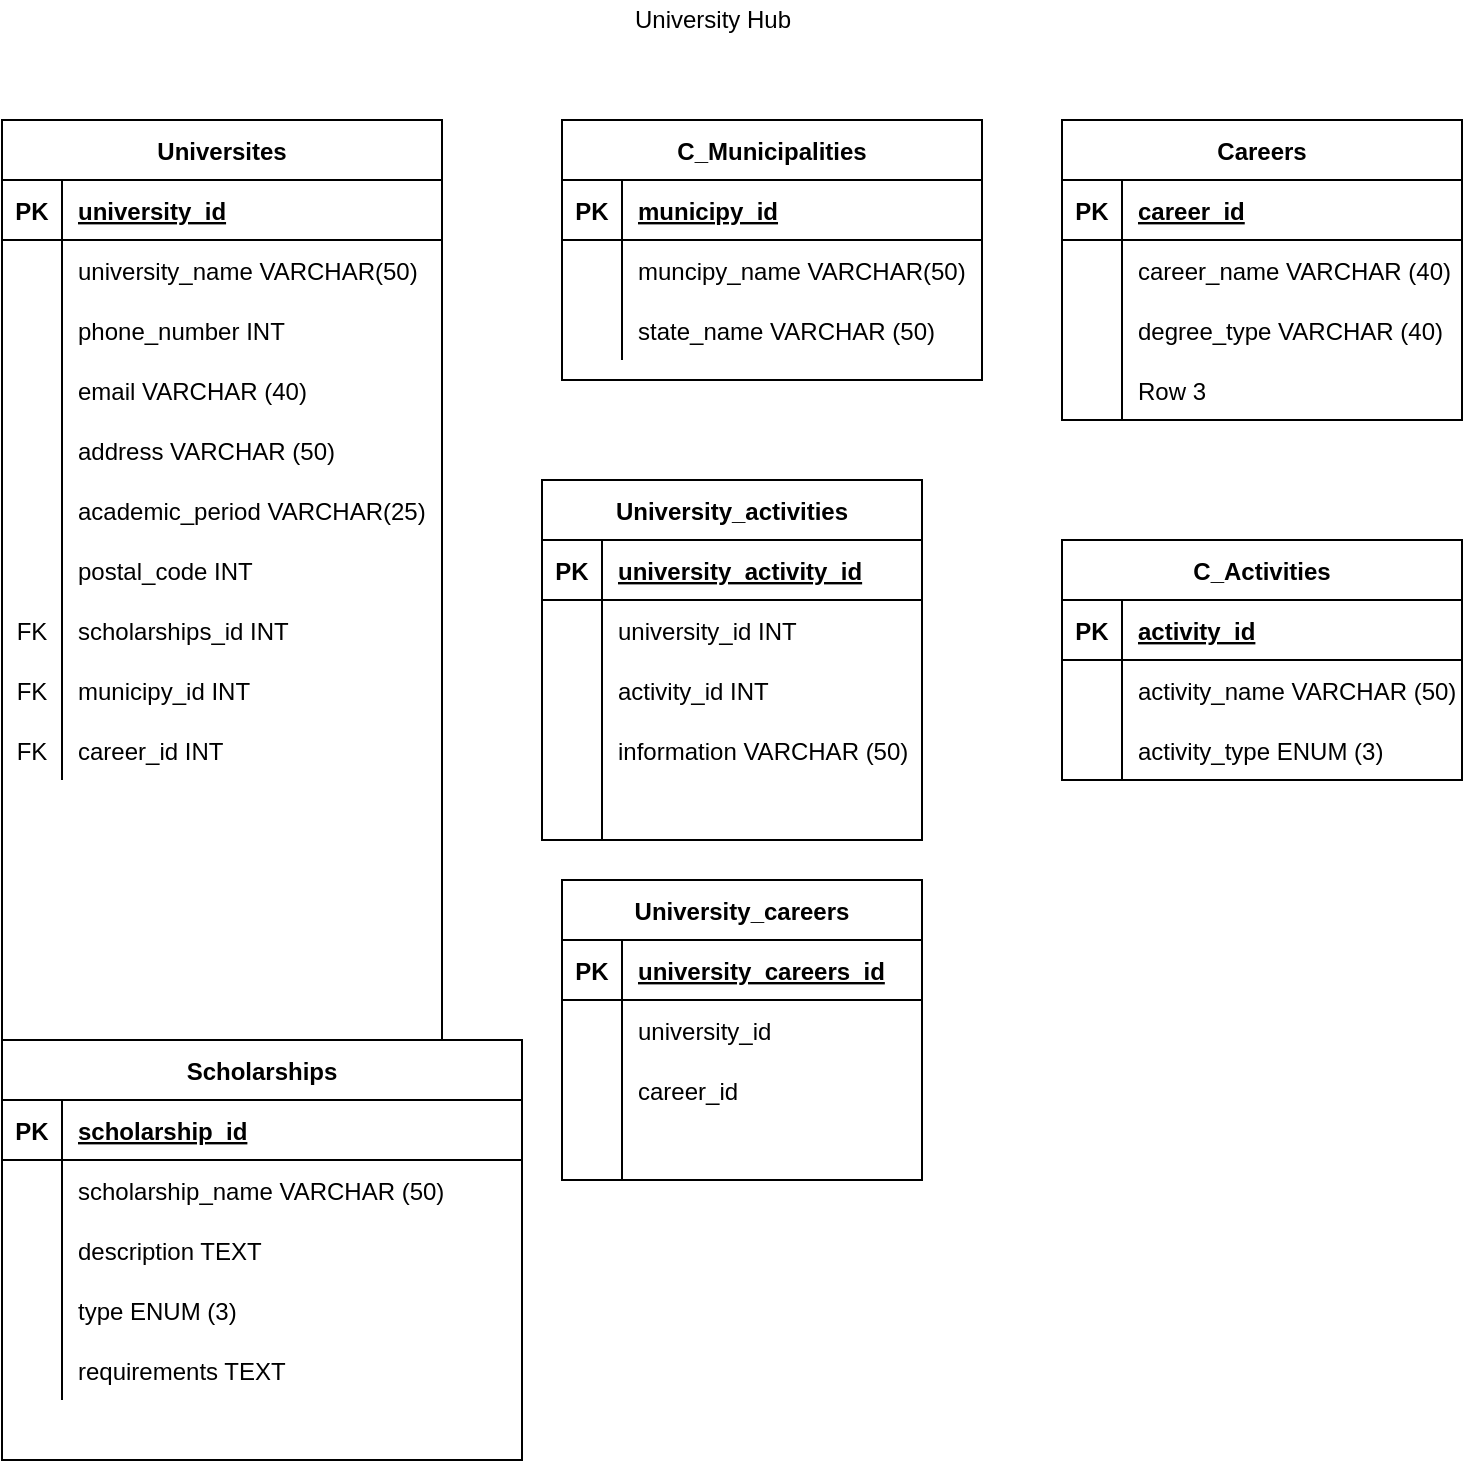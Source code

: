 <mxfile version="13.7.6" type="github">
  <diagram id="W1sH6OFh1roLbbkazUPK" name="Page-1">
    <mxGraphModel dx="997" dy="589" grid="1" gridSize="10" guides="1" tooltips="1" connect="1" arrows="1" fold="1" page="1" pageScale="1" pageWidth="850" pageHeight="1100" math="0" shadow="0">
      <root>
        <mxCell id="0" />
        <mxCell id="1" parent="0" />
        <mxCell id="lba87AovnTTibqNIR0Lu-68" value="University Hub" style="text;html=1;align=center;verticalAlign=middle;resizable=0;points=[];autosize=1;" parent="1" vertex="1">
          <mxGeometry x="350" y="10" width="90" height="20" as="geometry" />
        </mxCell>
        <mxCell id="lba87AovnTTibqNIR0Lu-53" value="Universites" style="shape=table;startSize=30;container=1;collapsible=1;childLayout=tableLayout;fixedRows=1;rowLines=0;fontStyle=1;align=center;resizeLast=1;" parent="1" vertex="1">
          <mxGeometry x="40" y="70" width="220" height="480" as="geometry" />
        </mxCell>
        <mxCell id="lba87AovnTTibqNIR0Lu-54" value="" style="shape=partialRectangle;collapsible=0;dropTarget=0;pointerEvents=0;fillColor=none;top=0;left=0;bottom=1;right=0;points=[[0,0.5],[1,0.5]];portConstraint=eastwest;" parent="lba87AovnTTibqNIR0Lu-53" vertex="1">
          <mxGeometry y="30" width="220" height="30" as="geometry" />
        </mxCell>
        <mxCell id="lba87AovnTTibqNIR0Lu-55" value="PK" style="shape=partialRectangle;connectable=0;fillColor=none;top=0;left=0;bottom=0;right=0;fontStyle=1;overflow=hidden;" parent="lba87AovnTTibqNIR0Lu-54" vertex="1">
          <mxGeometry width="30" height="30" as="geometry" />
        </mxCell>
        <mxCell id="lba87AovnTTibqNIR0Lu-56" value="university_id" style="shape=partialRectangle;connectable=0;fillColor=none;top=0;left=0;bottom=0;right=0;align=left;spacingLeft=6;fontStyle=5;overflow=hidden;" parent="lba87AovnTTibqNIR0Lu-54" vertex="1">
          <mxGeometry x="30" width="190" height="30" as="geometry" />
        </mxCell>
        <mxCell id="lba87AovnTTibqNIR0Lu-57" value="" style="shape=partialRectangle;collapsible=0;dropTarget=0;pointerEvents=0;fillColor=none;top=0;left=0;bottom=0;right=0;points=[[0,0.5],[1,0.5]];portConstraint=eastwest;" parent="lba87AovnTTibqNIR0Lu-53" vertex="1">
          <mxGeometry y="60" width="220" height="30" as="geometry" />
        </mxCell>
        <mxCell id="lba87AovnTTibqNIR0Lu-58" value="" style="shape=partialRectangle;connectable=0;fillColor=none;top=0;left=0;bottom=0;right=0;editable=1;overflow=hidden;" parent="lba87AovnTTibqNIR0Lu-57" vertex="1">
          <mxGeometry width="30" height="30" as="geometry" />
        </mxCell>
        <mxCell id="lba87AovnTTibqNIR0Lu-59" value="university_name VARCHAR(50)" style="shape=partialRectangle;connectable=0;fillColor=none;top=0;left=0;bottom=0;right=0;align=left;spacingLeft=6;overflow=hidden;" parent="lba87AovnTTibqNIR0Lu-57" vertex="1">
          <mxGeometry x="30" width="190" height="30" as="geometry" />
        </mxCell>
        <mxCell id="lba87AovnTTibqNIR0Lu-60" value="" style="shape=partialRectangle;collapsible=0;dropTarget=0;pointerEvents=0;fillColor=none;top=0;left=0;bottom=0;right=0;points=[[0,0.5],[1,0.5]];portConstraint=eastwest;" parent="lba87AovnTTibqNIR0Lu-53" vertex="1">
          <mxGeometry y="90" width="220" height="30" as="geometry" />
        </mxCell>
        <mxCell id="lba87AovnTTibqNIR0Lu-61" value="" style="shape=partialRectangle;connectable=0;fillColor=none;top=0;left=0;bottom=0;right=0;editable=1;overflow=hidden;" parent="lba87AovnTTibqNIR0Lu-60" vertex="1">
          <mxGeometry width="30" height="30" as="geometry" />
        </mxCell>
        <mxCell id="lba87AovnTTibqNIR0Lu-62" value="phone_number INT " style="shape=partialRectangle;connectable=0;fillColor=none;top=0;left=0;bottom=0;right=0;align=left;spacingLeft=6;overflow=hidden;" parent="lba87AovnTTibqNIR0Lu-60" vertex="1">
          <mxGeometry x="30" width="190" height="30" as="geometry" />
        </mxCell>
        <mxCell id="lba87AovnTTibqNIR0Lu-63" value="" style="shape=partialRectangle;collapsible=0;dropTarget=0;pointerEvents=0;fillColor=none;top=0;left=0;bottom=0;right=0;points=[[0,0.5],[1,0.5]];portConstraint=eastwest;" parent="lba87AovnTTibqNIR0Lu-53" vertex="1">
          <mxGeometry y="120" width="220" height="30" as="geometry" />
        </mxCell>
        <mxCell id="lba87AovnTTibqNIR0Lu-64" value="" style="shape=partialRectangle;connectable=0;fillColor=none;top=0;left=0;bottom=0;right=0;editable=1;overflow=hidden;" parent="lba87AovnTTibqNIR0Lu-63" vertex="1">
          <mxGeometry width="30" height="30" as="geometry" />
        </mxCell>
        <mxCell id="lba87AovnTTibqNIR0Lu-65" value="email VARCHAR (40)" style="shape=partialRectangle;connectable=0;fillColor=none;top=0;left=0;bottom=0;right=0;align=left;spacingLeft=6;overflow=hidden;" parent="lba87AovnTTibqNIR0Lu-63" vertex="1">
          <mxGeometry x="30" width="190" height="30" as="geometry" />
        </mxCell>
        <mxCell id="qsJC-0brQPdeC4saic5G-24" value="" style="shape=partialRectangle;collapsible=0;dropTarget=0;pointerEvents=0;fillColor=none;top=0;left=0;bottom=0;right=0;points=[[0,0.5],[1,0.5]];portConstraint=eastwest;" vertex="1" parent="lba87AovnTTibqNIR0Lu-53">
          <mxGeometry y="150" width="220" height="30" as="geometry" />
        </mxCell>
        <mxCell id="qsJC-0brQPdeC4saic5G-25" value="" style="shape=partialRectangle;connectable=0;fillColor=none;top=0;left=0;bottom=0;right=0;editable=1;overflow=hidden;" vertex="1" parent="qsJC-0brQPdeC4saic5G-24">
          <mxGeometry width="30" height="30" as="geometry" />
        </mxCell>
        <mxCell id="qsJC-0brQPdeC4saic5G-26" value="address VARCHAR (50)" style="shape=partialRectangle;connectable=0;fillColor=none;top=0;left=0;bottom=0;right=0;align=left;spacingLeft=6;overflow=hidden;" vertex="1" parent="qsJC-0brQPdeC4saic5G-24">
          <mxGeometry x="30" width="190" height="30" as="geometry" />
        </mxCell>
        <mxCell id="qsJC-0brQPdeC4saic5G-27" value="" style="shape=partialRectangle;collapsible=0;dropTarget=0;pointerEvents=0;fillColor=none;top=0;left=0;bottom=0;right=0;points=[[0,0.5],[1,0.5]];portConstraint=eastwest;" vertex="1" parent="lba87AovnTTibqNIR0Lu-53">
          <mxGeometry y="180" width="220" height="30" as="geometry" />
        </mxCell>
        <mxCell id="qsJC-0brQPdeC4saic5G-28" value="" style="shape=partialRectangle;connectable=0;fillColor=none;top=0;left=0;bottom=0;right=0;editable=1;overflow=hidden;" vertex="1" parent="qsJC-0brQPdeC4saic5G-27">
          <mxGeometry width="30" height="30" as="geometry" />
        </mxCell>
        <mxCell id="qsJC-0brQPdeC4saic5G-29" value="academic_period VARCHAR(25)" style="shape=partialRectangle;connectable=0;fillColor=none;top=0;left=0;bottom=0;right=0;align=left;spacingLeft=6;overflow=hidden;" vertex="1" parent="qsJC-0brQPdeC4saic5G-27">
          <mxGeometry x="30" width="190" height="30" as="geometry" />
        </mxCell>
        <mxCell id="qsJC-0brQPdeC4saic5G-30" value="" style="shape=partialRectangle;collapsible=0;dropTarget=0;pointerEvents=0;fillColor=none;top=0;left=0;bottom=0;right=0;points=[[0,0.5],[1,0.5]];portConstraint=eastwest;" vertex="1" parent="lba87AovnTTibqNIR0Lu-53">
          <mxGeometry y="210" width="220" height="30" as="geometry" />
        </mxCell>
        <mxCell id="qsJC-0brQPdeC4saic5G-31" value="" style="shape=partialRectangle;connectable=0;fillColor=none;top=0;left=0;bottom=0;right=0;editable=1;overflow=hidden;" vertex="1" parent="qsJC-0brQPdeC4saic5G-30">
          <mxGeometry width="30" height="30" as="geometry" />
        </mxCell>
        <mxCell id="qsJC-0brQPdeC4saic5G-32" value="postal_code INT" style="shape=partialRectangle;connectable=0;fillColor=none;top=0;left=0;bottom=0;right=0;align=left;spacingLeft=6;overflow=hidden;" vertex="1" parent="qsJC-0brQPdeC4saic5G-30">
          <mxGeometry x="30" width="190" height="30" as="geometry" />
        </mxCell>
        <mxCell id="qsJC-0brQPdeC4saic5G-55" value="" style="shape=partialRectangle;collapsible=0;dropTarget=0;pointerEvents=0;fillColor=none;top=0;left=0;bottom=0;right=0;points=[[0,0.5],[1,0.5]];portConstraint=eastwest;" vertex="1" parent="lba87AovnTTibqNIR0Lu-53">
          <mxGeometry y="240" width="220" height="30" as="geometry" />
        </mxCell>
        <mxCell id="qsJC-0brQPdeC4saic5G-56" value="FK" style="shape=partialRectangle;connectable=0;fillColor=none;top=0;left=0;bottom=0;right=0;editable=1;overflow=hidden;" vertex="1" parent="qsJC-0brQPdeC4saic5G-55">
          <mxGeometry width="30" height="30" as="geometry" />
        </mxCell>
        <mxCell id="qsJC-0brQPdeC4saic5G-57" value="scholarships_id INT" style="shape=partialRectangle;connectable=0;fillColor=none;top=0;left=0;bottom=0;right=0;align=left;spacingLeft=6;overflow=hidden;" vertex="1" parent="qsJC-0brQPdeC4saic5G-55">
          <mxGeometry x="30" width="190" height="30" as="geometry" />
        </mxCell>
        <mxCell id="qsJC-0brQPdeC4saic5G-96" value="" style="shape=partialRectangle;collapsible=0;dropTarget=0;pointerEvents=0;fillColor=none;top=0;left=0;bottom=0;right=0;points=[[0,0.5],[1,0.5]];portConstraint=eastwest;" vertex="1" parent="lba87AovnTTibqNIR0Lu-53">
          <mxGeometry y="270" width="220" height="30" as="geometry" />
        </mxCell>
        <mxCell id="qsJC-0brQPdeC4saic5G-97" value="FK" style="shape=partialRectangle;connectable=0;fillColor=none;top=0;left=0;bottom=0;right=0;editable=1;overflow=hidden;" vertex="1" parent="qsJC-0brQPdeC4saic5G-96">
          <mxGeometry width="30" height="30" as="geometry" />
        </mxCell>
        <mxCell id="qsJC-0brQPdeC4saic5G-98" value="municipy_id INT" style="shape=partialRectangle;connectable=0;fillColor=none;top=0;left=0;bottom=0;right=0;align=left;spacingLeft=6;overflow=hidden;" vertex="1" parent="qsJC-0brQPdeC4saic5G-96">
          <mxGeometry x="30" width="190" height="30" as="geometry" />
        </mxCell>
        <mxCell id="qsJC-0brQPdeC4saic5G-99" value="" style="shape=partialRectangle;collapsible=0;dropTarget=0;pointerEvents=0;fillColor=none;top=0;left=0;bottom=0;right=0;points=[[0,0.5],[1,0.5]];portConstraint=eastwest;" vertex="1" parent="lba87AovnTTibqNIR0Lu-53">
          <mxGeometry y="300" width="220" height="30" as="geometry" />
        </mxCell>
        <mxCell id="qsJC-0brQPdeC4saic5G-100" value="FK" style="shape=partialRectangle;connectable=0;fillColor=none;top=0;left=0;bottom=0;right=0;editable=1;overflow=hidden;" vertex="1" parent="qsJC-0brQPdeC4saic5G-99">
          <mxGeometry width="30" height="30" as="geometry" />
        </mxCell>
        <mxCell id="qsJC-0brQPdeC4saic5G-101" value="career_id INT" style="shape=partialRectangle;connectable=0;fillColor=none;top=0;left=0;bottom=0;right=0;align=left;spacingLeft=6;overflow=hidden;" vertex="1" parent="qsJC-0brQPdeC4saic5G-99">
          <mxGeometry x="30" width="190" height="30" as="geometry" />
        </mxCell>
        <mxCell id="lba87AovnTTibqNIR0Lu-82" value="Careers" style="shape=table;startSize=30;container=1;collapsible=1;childLayout=tableLayout;fixedRows=1;rowLines=0;fontStyle=1;align=center;resizeLast=1;" parent="1" vertex="1">
          <mxGeometry x="570" y="70" width="200" height="150" as="geometry" />
        </mxCell>
        <mxCell id="lba87AovnTTibqNIR0Lu-83" value="" style="shape=partialRectangle;collapsible=0;dropTarget=0;pointerEvents=0;fillColor=none;top=0;left=0;bottom=1;right=0;points=[[0,0.5],[1,0.5]];portConstraint=eastwest;" parent="lba87AovnTTibqNIR0Lu-82" vertex="1">
          <mxGeometry y="30" width="200" height="30" as="geometry" />
        </mxCell>
        <mxCell id="lba87AovnTTibqNIR0Lu-84" value="PK" style="shape=partialRectangle;connectable=0;fillColor=none;top=0;left=0;bottom=0;right=0;fontStyle=1;overflow=hidden;" parent="lba87AovnTTibqNIR0Lu-83" vertex="1">
          <mxGeometry width="30" height="30" as="geometry" />
        </mxCell>
        <mxCell id="lba87AovnTTibqNIR0Lu-85" value="career_id" style="shape=partialRectangle;connectable=0;fillColor=none;top=0;left=0;bottom=0;right=0;align=left;spacingLeft=6;fontStyle=5;overflow=hidden;" parent="lba87AovnTTibqNIR0Lu-83" vertex="1">
          <mxGeometry x="30" width="170" height="30" as="geometry" />
        </mxCell>
        <mxCell id="lba87AovnTTibqNIR0Lu-86" value="" style="shape=partialRectangle;collapsible=0;dropTarget=0;pointerEvents=0;fillColor=none;top=0;left=0;bottom=0;right=0;points=[[0,0.5],[1,0.5]];portConstraint=eastwest;" parent="lba87AovnTTibqNIR0Lu-82" vertex="1">
          <mxGeometry y="60" width="200" height="30" as="geometry" />
        </mxCell>
        <mxCell id="lba87AovnTTibqNIR0Lu-87" value="" style="shape=partialRectangle;connectable=0;fillColor=none;top=0;left=0;bottom=0;right=0;editable=1;overflow=hidden;" parent="lba87AovnTTibqNIR0Lu-86" vertex="1">
          <mxGeometry width="30" height="30" as="geometry" />
        </mxCell>
        <mxCell id="lba87AovnTTibqNIR0Lu-88" value="career_name VARCHAR (40)" style="shape=partialRectangle;connectable=0;fillColor=none;top=0;left=0;bottom=0;right=0;align=left;spacingLeft=6;overflow=hidden;" parent="lba87AovnTTibqNIR0Lu-86" vertex="1">
          <mxGeometry x="30" width="170" height="30" as="geometry" />
        </mxCell>
        <mxCell id="lba87AovnTTibqNIR0Lu-89" value="" style="shape=partialRectangle;collapsible=0;dropTarget=0;pointerEvents=0;fillColor=none;top=0;left=0;bottom=0;right=0;points=[[0,0.5],[1,0.5]];portConstraint=eastwest;" parent="lba87AovnTTibqNIR0Lu-82" vertex="1">
          <mxGeometry y="90" width="200" height="30" as="geometry" />
        </mxCell>
        <mxCell id="lba87AovnTTibqNIR0Lu-90" value="" style="shape=partialRectangle;connectable=0;fillColor=none;top=0;left=0;bottom=0;right=0;editable=1;overflow=hidden;" parent="lba87AovnTTibqNIR0Lu-89" vertex="1">
          <mxGeometry width="30" height="30" as="geometry" />
        </mxCell>
        <mxCell id="lba87AovnTTibqNIR0Lu-91" value="degree_type VARCHAR (40)" style="shape=partialRectangle;connectable=0;fillColor=none;top=0;left=0;bottom=0;right=0;align=left;spacingLeft=6;overflow=hidden;" parent="lba87AovnTTibqNIR0Lu-89" vertex="1">
          <mxGeometry x="30" width="170" height="30" as="geometry" />
        </mxCell>
        <mxCell id="lba87AovnTTibqNIR0Lu-92" value="" style="shape=partialRectangle;collapsible=0;dropTarget=0;pointerEvents=0;fillColor=none;top=0;left=0;bottom=0;right=0;points=[[0,0.5],[1,0.5]];portConstraint=eastwest;" parent="lba87AovnTTibqNIR0Lu-82" vertex="1">
          <mxGeometry y="120" width="200" height="30" as="geometry" />
        </mxCell>
        <mxCell id="lba87AovnTTibqNIR0Lu-93" value="" style="shape=partialRectangle;connectable=0;fillColor=none;top=0;left=0;bottom=0;right=0;editable=1;overflow=hidden;" parent="lba87AovnTTibqNIR0Lu-92" vertex="1">
          <mxGeometry width="30" height="30" as="geometry" />
        </mxCell>
        <mxCell id="lba87AovnTTibqNIR0Lu-94" value="Row 3" style="shape=partialRectangle;connectable=0;fillColor=none;top=0;left=0;bottom=0;right=0;align=left;spacingLeft=6;overflow=hidden;" parent="lba87AovnTTibqNIR0Lu-92" vertex="1">
          <mxGeometry x="30" width="170" height="30" as="geometry" />
        </mxCell>
        <mxCell id="lba87AovnTTibqNIR0Lu-69" value="C_Municipalities" style="shape=table;startSize=30;container=1;collapsible=1;childLayout=tableLayout;fixedRows=1;rowLines=0;fontStyle=1;align=center;resizeLast=1;" parent="1" vertex="1">
          <mxGeometry x="320" y="70" width="210" height="130" as="geometry" />
        </mxCell>
        <mxCell id="lba87AovnTTibqNIR0Lu-70" value="" style="shape=partialRectangle;collapsible=0;dropTarget=0;pointerEvents=0;fillColor=none;top=0;left=0;bottom=1;right=0;points=[[0,0.5],[1,0.5]];portConstraint=eastwest;" parent="lba87AovnTTibqNIR0Lu-69" vertex="1">
          <mxGeometry y="30" width="210" height="30" as="geometry" />
        </mxCell>
        <mxCell id="lba87AovnTTibqNIR0Lu-71" value="PK" style="shape=partialRectangle;connectable=0;fillColor=none;top=0;left=0;bottom=0;right=0;fontStyle=1;overflow=hidden;" parent="lba87AovnTTibqNIR0Lu-70" vertex="1">
          <mxGeometry width="30" height="30" as="geometry" />
        </mxCell>
        <mxCell id="lba87AovnTTibqNIR0Lu-72" value="municipy_id" style="shape=partialRectangle;connectable=0;fillColor=none;top=0;left=0;bottom=0;right=0;align=left;spacingLeft=6;fontStyle=5;overflow=hidden;" parent="lba87AovnTTibqNIR0Lu-70" vertex="1">
          <mxGeometry x="30" width="180" height="30" as="geometry" />
        </mxCell>
        <mxCell id="lba87AovnTTibqNIR0Lu-73" value="" style="shape=partialRectangle;collapsible=0;dropTarget=0;pointerEvents=0;fillColor=none;top=0;left=0;bottom=0;right=0;points=[[0,0.5],[1,0.5]];portConstraint=eastwest;" parent="lba87AovnTTibqNIR0Lu-69" vertex="1">
          <mxGeometry y="60" width="210" height="30" as="geometry" />
        </mxCell>
        <mxCell id="lba87AovnTTibqNIR0Lu-74" value="" style="shape=partialRectangle;connectable=0;fillColor=none;top=0;left=0;bottom=0;right=0;editable=1;overflow=hidden;" parent="lba87AovnTTibqNIR0Lu-73" vertex="1">
          <mxGeometry width="30" height="30" as="geometry" />
        </mxCell>
        <mxCell id="lba87AovnTTibqNIR0Lu-75" value="muncipy_name VARCHAR(50)" style="shape=partialRectangle;connectable=0;fillColor=none;top=0;left=0;bottom=0;right=0;align=left;spacingLeft=6;overflow=hidden;" parent="lba87AovnTTibqNIR0Lu-73" vertex="1">
          <mxGeometry x="30" width="180" height="30" as="geometry" />
        </mxCell>
        <mxCell id="lba87AovnTTibqNIR0Lu-76" value="" style="shape=partialRectangle;collapsible=0;dropTarget=0;pointerEvents=0;fillColor=none;top=0;left=0;bottom=0;right=0;points=[[0,0.5],[1,0.5]];portConstraint=eastwest;" parent="lba87AovnTTibqNIR0Lu-69" vertex="1">
          <mxGeometry y="90" width="210" height="30" as="geometry" />
        </mxCell>
        <mxCell id="lba87AovnTTibqNIR0Lu-77" value="" style="shape=partialRectangle;connectable=0;fillColor=none;top=0;left=0;bottom=0;right=0;editable=1;overflow=hidden;" parent="lba87AovnTTibqNIR0Lu-76" vertex="1">
          <mxGeometry width="30" height="30" as="geometry" />
        </mxCell>
        <mxCell id="lba87AovnTTibqNIR0Lu-78" value="state_name VARCHAR (50)" style="shape=partialRectangle;connectable=0;fillColor=none;top=0;left=0;bottom=0;right=0;align=left;spacingLeft=6;overflow=hidden;" parent="lba87AovnTTibqNIR0Lu-76" vertex="1">
          <mxGeometry x="30" width="180" height="30" as="geometry" />
        </mxCell>
        <mxCell id="lba87AovnTTibqNIR0Lu-95" value="C_Activities" style="shape=table;startSize=30;container=1;collapsible=1;childLayout=tableLayout;fixedRows=1;rowLines=0;fontStyle=1;align=center;resizeLast=1;" parent="1" vertex="1">
          <mxGeometry x="570" y="280" width="200" height="120" as="geometry" />
        </mxCell>
        <mxCell id="lba87AovnTTibqNIR0Lu-96" value="" style="shape=partialRectangle;collapsible=0;dropTarget=0;pointerEvents=0;fillColor=none;top=0;left=0;bottom=1;right=0;points=[[0,0.5],[1,0.5]];portConstraint=eastwest;" parent="lba87AovnTTibqNIR0Lu-95" vertex="1">
          <mxGeometry y="30" width="200" height="30" as="geometry" />
        </mxCell>
        <mxCell id="lba87AovnTTibqNIR0Lu-97" value="PK" style="shape=partialRectangle;connectable=0;fillColor=none;top=0;left=0;bottom=0;right=0;fontStyle=1;overflow=hidden;" parent="lba87AovnTTibqNIR0Lu-96" vertex="1">
          <mxGeometry width="30" height="30" as="geometry" />
        </mxCell>
        <mxCell id="lba87AovnTTibqNIR0Lu-98" value="activity_id" style="shape=partialRectangle;connectable=0;fillColor=none;top=0;left=0;bottom=0;right=0;align=left;spacingLeft=6;fontStyle=5;overflow=hidden;" parent="lba87AovnTTibqNIR0Lu-96" vertex="1">
          <mxGeometry x="30" width="170" height="30" as="geometry" />
        </mxCell>
        <mxCell id="lba87AovnTTibqNIR0Lu-99" value="" style="shape=partialRectangle;collapsible=0;dropTarget=0;pointerEvents=0;fillColor=none;top=0;left=0;bottom=0;right=0;points=[[0,0.5],[1,0.5]];portConstraint=eastwest;" parent="lba87AovnTTibqNIR0Lu-95" vertex="1">
          <mxGeometry y="60" width="200" height="30" as="geometry" />
        </mxCell>
        <mxCell id="lba87AovnTTibqNIR0Lu-100" value="" style="shape=partialRectangle;connectable=0;fillColor=none;top=0;left=0;bottom=0;right=0;editable=1;overflow=hidden;" parent="lba87AovnTTibqNIR0Lu-99" vertex="1">
          <mxGeometry width="30" height="30" as="geometry" />
        </mxCell>
        <mxCell id="lba87AovnTTibqNIR0Lu-101" value="activity_name VARCHAR (50)" style="shape=partialRectangle;connectable=0;fillColor=none;top=0;left=0;bottom=0;right=0;align=left;spacingLeft=6;overflow=hidden;" parent="lba87AovnTTibqNIR0Lu-99" vertex="1">
          <mxGeometry x="30" width="170" height="30" as="geometry" />
        </mxCell>
        <mxCell id="lba87AovnTTibqNIR0Lu-102" value="" style="shape=partialRectangle;collapsible=0;dropTarget=0;pointerEvents=0;fillColor=none;top=0;left=0;bottom=0;right=0;points=[[0,0.5],[1,0.5]];portConstraint=eastwest;" parent="lba87AovnTTibqNIR0Lu-95" vertex="1">
          <mxGeometry y="90" width="200" height="30" as="geometry" />
        </mxCell>
        <mxCell id="lba87AovnTTibqNIR0Lu-103" value="" style="shape=partialRectangle;connectable=0;fillColor=none;top=0;left=0;bottom=0;right=0;editable=1;overflow=hidden;" parent="lba87AovnTTibqNIR0Lu-102" vertex="1">
          <mxGeometry width="30" height="30" as="geometry" />
        </mxCell>
        <mxCell id="lba87AovnTTibqNIR0Lu-104" value="activity_type ENUM (3)" style="shape=partialRectangle;connectable=0;fillColor=none;top=0;left=0;bottom=0;right=0;align=left;spacingLeft=6;overflow=hidden;" parent="lba87AovnTTibqNIR0Lu-102" vertex="1">
          <mxGeometry x="30" width="170" height="30" as="geometry" />
        </mxCell>
        <mxCell id="stJN1wXWKb7YKqjHWtWD-16" value="University_activities" style="shape=table;startSize=30;container=1;collapsible=1;childLayout=tableLayout;fixedRows=1;rowLines=0;fontStyle=1;align=center;resizeLast=1;" parent="1" vertex="1">
          <mxGeometry x="310" y="250" width="190" height="180" as="geometry" />
        </mxCell>
        <mxCell id="stJN1wXWKb7YKqjHWtWD-17" value="" style="shape=partialRectangle;collapsible=0;dropTarget=0;pointerEvents=0;fillColor=none;top=0;left=0;bottom=1;right=0;points=[[0,0.5],[1,0.5]];portConstraint=eastwest;" parent="stJN1wXWKb7YKqjHWtWD-16" vertex="1">
          <mxGeometry y="30" width="190" height="30" as="geometry" />
        </mxCell>
        <mxCell id="stJN1wXWKb7YKqjHWtWD-18" value="PK" style="shape=partialRectangle;connectable=0;fillColor=none;top=0;left=0;bottom=0;right=0;fontStyle=1;overflow=hidden;" parent="stJN1wXWKb7YKqjHWtWD-17" vertex="1">
          <mxGeometry width="30" height="30" as="geometry" />
        </mxCell>
        <mxCell id="stJN1wXWKb7YKqjHWtWD-19" value="university_activity_id" style="shape=partialRectangle;connectable=0;fillColor=none;top=0;left=0;bottom=0;right=0;align=left;spacingLeft=6;fontStyle=5;overflow=hidden;" parent="stJN1wXWKb7YKqjHWtWD-17" vertex="1">
          <mxGeometry x="30" width="160" height="30" as="geometry" />
        </mxCell>
        <mxCell id="stJN1wXWKb7YKqjHWtWD-20" value="" style="shape=partialRectangle;collapsible=0;dropTarget=0;pointerEvents=0;fillColor=none;top=0;left=0;bottom=0;right=0;points=[[0,0.5],[1,0.5]];portConstraint=eastwest;" parent="stJN1wXWKb7YKqjHWtWD-16" vertex="1">
          <mxGeometry y="60" width="190" height="30" as="geometry" />
        </mxCell>
        <mxCell id="stJN1wXWKb7YKqjHWtWD-21" value="" style="shape=partialRectangle;connectable=0;fillColor=none;top=0;left=0;bottom=0;right=0;editable=1;overflow=hidden;" parent="stJN1wXWKb7YKqjHWtWD-20" vertex="1">
          <mxGeometry width="30" height="30" as="geometry" />
        </mxCell>
        <mxCell id="stJN1wXWKb7YKqjHWtWD-22" value="university_id INT " style="shape=partialRectangle;connectable=0;fillColor=none;top=0;left=0;bottom=0;right=0;align=left;spacingLeft=6;overflow=hidden;" parent="stJN1wXWKb7YKqjHWtWD-20" vertex="1">
          <mxGeometry x="30" width="160" height="30" as="geometry" />
        </mxCell>
        <mxCell id="stJN1wXWKb7YKqjHWtWD-23" value="" style="shape=partialRectangle;collapsible=0;dropTarget=0;pointerEvents=0;fillColor=none;top=0;left=0;bottom=0;right=0;points=[[0,0.5],[1,0.5]];portConstraint=eastwest;" parent="stJN1wXWKb7YKqjHWtWD-16" vertex="1">
          <mxGeometry y="90" width="190" height="30" as="geometry" />
        </mxCell>
        <mxCell id="stJN1wXWKb7YKqjHWtWD-24" value="" style="shape=partialRectangle;connectable=0;fillColor=none;top=0;left=0;bottom=0;right=0;editable=1;overflow=hidden;" parent="stJN1wXWKb7YKqjHWtWD-23" vertex="1">
          <mxGeometry width="30" height="30" as="geometry" />
        </mxCell>
        <mxCell id="stJN1wXWKb7YKqjHWtWD-25" value="activity_id INT" style="shape=partialRectangle;connectable=0;fillColor=none;top=0;left=0;bottom=0;right=0;align=left;spacingLeft=6;overflow=hidden;" parent="stJN1wXWKb7YKqjHWtWD-23" vertex="1">
          <mxGeometry x="30" width="160" height="30" as="geometry" />
        </mxCell>
        <mxCell id="qsJC-0brQPdeC4saic5G-6" value="" style="shape=partialRectangle;collapsible=0;dropTarget=0;pointerEvents=0;fillColor=none;top=0;left=0;bottom=0;right=0;points=[[0,0.5],[1,0.5]];portConstraint=eastwest;" vertex="1" parent="stJN1wXWKb7YKqjHWtWD-16">
          <mxGeometry y="120" width="190" height="30" as="geometry" />
        </mxCell>
        <mxCell id="qsJC-0brQPdeC4saic5G-7" value="" style="shape=partialRectangle;connectable=0;fillColor=none;top=0;left=0;bottom=0;right=0;editable=1;overflow=hidden;" vertex="1" parent="qsJC-0brQPdeC4saic5G-6">
          <mxGeometry width="30" height="30" as="geometry" />
        </mxCell>
        <mxCell id="qsJC-0brQPdeC4saic5G-8" value="information VARCHAR (50)" style="shape=partialRectangle;connectable=0;fillColor=none;top=0;left=0;bottom=0;right=0;align=left;spacingLeft=6;overflow=hidden;" vertex="1" parent="qsJC-0brQPdeC4saic5G-6">
          <mxGeometry x="30" width="160" height="30" as="geometry" />
        </mxCell>
        <mxCell id="JNHCOuILpo2n0i_o9hOy-1" value="" style="shape=partialRectangle;collapsible=0;dropTarget=0;pointerEvents=0;fillColor=none;top=0;left=0;bottom=0;right=0;points=[[0,0.5],[1,0.5]];portConstraint=eastwest;" vertex="1" parent="stJN1wXWKb7YKqjHWtWD-16">
          <mxGeometry y="150" width="190" height="30" as="geometry" />
        </mxCell>
        <mxCell id="JNHCOuILpo2n0i_o9hOy-2" value="" style="shape=partialRectangle;connectable=0;fillColor=none;top=0;left=0;bottom=0;right=0;editable=1;overflow=hidden;" vertex="1" parent="JNHCOuILpo2n0i_o9hOy-1">
          <mxGeometry width="30" height="30" as="geometry" />
        </mxCell>
        <mxCell id="JNHCOuILpo2n0i_o9hOy-3" value="" style="shape=partialRectangle;connectable=0;fillColor=none;top=0;left=0;bottom=0;right=0;align=left;spacingLeft=6;overflow=hidden;" vertex="1" parent="JNHCOuILpo2n0i_o9hOy-1">
          <mxGeometry x="30" width="160" height="30" as="geometry" />
        </mxCell>
        <mxCell id="JNHCOuILpo2n0i_o9hOy-4" value="Scholarships" style="shape=table;startSize=30;container=1;collapsible=1;childLayout=tableLayout;fixedRows=1;rowLines=0;fontStyle=1;align=center;resizeLast=1;" vertex="1" parent="1">
          <mxGeometry x="40" y="530" width="260" height="210" as="geometry" />
        </mxCell>
        <mxCell id="JNHCOuILpo2n0i_o9hOy-5" value="" style="shape=partialRectangle;collapsible=0;dropTarget=0;pointerEvents=0;fillColor=none;top=0;left=0;bottom=1;right=0;points=[[0,0.5],[1,0.5]];portConstraint=eastwest;" vertex="1" parent="JNHCOuILpo2n0i_o9hOy-4">
          <mxGeometry y="30" width="260" height="30" as="geometry" />
        </mxCell>
        <mxCell id="JNHCOuILpo2n0i_o9hOy-6" value="PK" style="shape=partialRectangle;connectable=0;fillColor=none;top=0;left=0;bottom=0;right=0;fontStyle=1;overflow=hidden;" vertex="1" parent="JNHCOuILpo2n0i_o9hOy-5">
          <mxGeometry width="30" height="30" as="geometry" />
        </mxCell>
        <mxCell id="JNHCOuILpo2n0i_o9hOy-7" value="scholarship_id" style="shape=partialRectangle;connectable=0;fillColor=none;top=0;left=0;bottom=0;right=0;align=left;spacingLeft=6;fontStyle=5;overflow=hidden;" vertex="1" parent="JNHCOuILpo2n0i_o9hOy-5">
          <mxGeometry x="30" width="230" height="30" as="geometry" />
        </mxCell>
        <mxCell id="JNHCOuILpo2n0i_o9hOy-8" value="" style="shape=partialRectangle;collapsible=0;dropTarget=0;pointerEvents=0;fillColor=none;top=0;left=0;bottom=0;right=0;points=[[0,0.5],[1,0.5]];portConstraint=eastwest;" vertex="1" parent="JNHCOuILpo2n0i_o9hOy-4">
          <mxGeometry y="60" width="260" height="30" as="geometry" />
        </mxCell>
        <mxCell id="JNHCOuILpo2n0i_o9hOy-9" value="" style="shape=partialRectangle;connectable=0;fillColor=none;top=0;left=0;bottom=0;right=0;editable=1;overflow=hidden;" vertex="1" parent="JNHCOuILpo2n0i_o9hOy-8">
          <mxGeometry width="30" height="30" as="geometry" />
        </mxCell>
        <mxCell id="JNHCOuILpo2n0i_o9hOy-10" value="scholarship_name VARCHAR (50)" style="shape=partialRectangle;connectable=0;fillColor=none;top=0;left=0;bottom=0;right=0;align=left;spacingLeft=6;overflow=hidden;" vertex="1" parent="JNHCOuILpo2n0i_o9hOy-8">
          <mxGeometry x="30" width="230" height="30" as="geometry" />
        </mxCell>
        <mxCell id="JNHCOuILpo2n0i_o9hOy-11" value="" style="shape=partialRectangle;collapsible=0;dropTarget=0;pointerEvents=0;fillColor=none;top=0;left=0;bottom=0;right=0;points=[[0,0.5],[1,0.5]];portConstraint=eastwest;" vertex="1" parent="JNHCOuILpo2n0i_o9hOy-4">
          <mxGeometry y="90" width="260" height="30" as="geometry" />
        </mxCell>
        <mxCell id="JNHCOuILpo2n0i_o9hOy-12" value="" style="shape=partialRectangle;connectable=0;fillColor=none;top=0;left=0;bottom=0;right=0;editable=1;overflow=hidden;" vertex="1" parent="JNHCOuILpo2n0i_o9hOy-11">
          <mxGeometry width="30" height="30" as="geometry" />
        </mxCell>
        <mxCell id="JNHCOuILpo2n0i_o9hOy-13" value="description TEXT" style="shape=partialRectangle;connectable=0;fillColor=none;top=0;left=0;bottom=0;right=0;align=left;spacingLeft=6;overflow=hidden;" vertex="1" parent="JNHCOuILpo2n0i_o9hOy-11">
          <mxGeometry x="30" width="230" height="30" as="geometry" />
        </mxCell>
        <mxCell id="JNHCOuILpo2n0i_o9hOy-14" value="" style="shape=partialRectangle;collapsible=0;dropTarget=0;pointerEvents=0;fillColor=none;top=0;left=0;bottom=0;right=0;points=[[0,0.5],[1,0.5]];portConstraint=eastwest;" vertex="1" parent="JNHCOuILpo2n0i_o9hOy-4">
          <mxGeometry y="120" width="260" height="30" as="geometry" />
        </mxCell>
        <mxCell id="JNHCOuILpo2n0i_o9hOy-15" value="" style="shape=partialRectangle;connectable=0;fillColor=none;top=0;left=0;bottom=0;right=0;editable=1;overflow=hidden;" vertex="1" parent="JNHCOuILpo2n0i_o9hOy-14">
          <mxGeometry width="30" height="30" as="geometry" />
        </mxCell>
        <mxCell id="JNHCOuILpo2n0i_o9hOy-16" value="type ENUM (3)" style="shape=partialRectangle;connectable=0;fillColor=none;top=0;left=0;bottom=0;right=0;align=left;spacingLeft=6;overflow=hidden;" vertex="1" parent="JNHCOuILpo2n0i_o9hOy-14">
          <mxGeometry x="30" width="230" height="30" as="geometry" />
        </mxCell>
        <mxCell id="JNHCOuILpo2n0i_o9hOy-17" value="" style="shape=partialRectangle;collapsible=0;dropTarget=0;pointerEvents=0;fillColor=none;top=0;left=0;bottom=0;right=0;points=[[0,0.5],[1,0.5]];portConstraint=eastwest;" vertex="1" parent="JNHCOuILpo2n0i_o9hOy-4">
          <mxGeometry y="150" width="260" height="30" as="geometry" />
        </mxCell>
        <mxCell id="JNHCOuILpo2n0i_o9hOy-18" value="" style="shape=partialRectangle;connectable=0;fillColor=none;top=0;left=0;bottom=0;right=0;editable=1;overflow=hidden;" vertex="1" parent="JNHCOuILpo2n0i_o9hOy-17">
          <mxGeometry width="30" height="30" as="geometry" />
        </mxCell>
        <mxCell id="JNHCOuILpo2n0i_o9hOy-19" value="requirements TEXT" style="shape=partialRectangle;connectable=0;fillColor=none;top=0;left=0;bottom=0;right=0;align=left;spacingLeft=6;overflow=hidden;" vertex="1" parent="JNHCOuILpo2n0i_o9hOy-17">
          <mxGeometry x="30" width="230" height="30" as="geometry" />
        </mxCell>
        <mxCell id="qsJC-0brQPdeC4saic5G-58" value="University_careers" style="shape=table;startSize=30;container=1;collapsible=1;childLayout=tableLayout;fixedRows=1;rowLines=0;fontStyle=1;align=center;resizeLast=1;" vertex="1" parent="1">
          <mxGeometry x="320" y="450" width="180" height="150" as="geometry" />
        </mxCell>
        <mxCell id="qsJC-0brQPdeC4saic5G-59" value="" style="shape=partialRectangle;collapsible=0;dropTarget=0;pointerEvents=0;fillColor=none;top=0;left=0;bottom=1;right=0;points=[[0,0.5],[1,0.5]];portConstraint=eastwest;" vertex="1" parent="qsJC-0brQPdeC4saic5G-58">
          <mxGeometry y="30" width="180" height="30" as="geometry" />
        </mxCell>
        <mxCell id="qsJC-0brQPdeC4saic5G-60" value="PK" style="shape=partialRectangle;connectable=0;fillColor=none;top=0;left=0;bottom=0;right=0;fontStyle=1;overflow=hidden;" vertex="1" parent="qsJC-0brQPdeC4saic5G-59">
          <mxGeometry width="30" height="30" as="geometry" />
        </mxCell>
        <mxCell id="qsJC-0brQPdeC4saic5G-61" value="university_careers_id" style="shape=partialRectangle;connectable=0;fillColor=none;top=0;left=0;bottom=0;right=0;align=left;spacingLeft=6;fontStyle=5;overflow=hidden;" vertex="1" parent="qsJC-0brQPdeC4saic5G-59">
          <mxGeometry x="30" width="150" height="30" as="geometry" />
        </mxCell>
        <mxCell id="qsJC-0brQPdeC4saic5G-62" value="" style="shape=partialRectangle;collapsible=0;dropTarget=0;pointerEvents=0;fillColor=none;top=0;left=0;bottom=0;right=0;points=[[0,0.5],[1,0.5]];portConstraint=eastwest;" vertex="1" parent="qsJC-0brQPdeC4saic5G-58">
          <mxGeometry y="60" width="180" height="30" as="geometry" />
        </mxCell>
        <mxCell id="qsJC-0brQPdeC4saic5G-63" value="" style="shape=partialRectangle;connectable=0;fillColor=none;top=0;left=0;bottom=0;right=0;editable=1;overflow=hidden;" vertex="1" parent="qsJC-0brQPdeC4saic5G-62">
          <mxGeometry width="30" height="30" as="geometry" />
        </mxCell>
        <mxCell id="qsJC-0brQPdeC4saic5G-64" value="university_id" style="shape=partialRectangle;connectable=0;fillColor=none;top=0;left=0;bottom=0;right=0;align=left;spacingLeft=6;overflow=hidden;" vertex="1" parent="qsJC-0brQPdeC4saic5G-62">
          <mxGeometry x="30" width="150" height="30" as="geometry" />
        </mxCell>
        <mxCell id="qsJC-0brQPdeC4saic5G-65" value="" style="shape=partialRectangle;collapsible=0;dropTarget=0;pointerEvents=0;fillColor=none;top=0;left=0;bottom=0;right=0;points=[[0,0.5],[1,0.5]];portConstraint=eastwest;" vertex="1" parent="qsJC-0brQPdeC4saic5G-58">
          <mxGeometry y="90" width="180" height="30" as="geometry" />
        </mxCell>
        <mxCell id="qsJC-0brQPdeC4saic5G-66" value="" style="shape=partialRectangle;connectable=0;fillColor=none;top=0;left=0;bottom=0;right=0;editable=1;overflow=hidden;" vertex="1" parent="qsJC-0brQPdeC4saic5G-65">
          <mxGeometry width="30" height="30" as="geometry" />
        </mxCell>
        <mxCell id="qsJC-0brQPdeC4saic5G-67" value="career_id" style="shape=partialRectangle;connectable=0;fillColor=none;top=0;left=0;bottom=0;right=0;align=left;spacingLeft=6;overflow=hidden;" vertex="1" parent="qsJC-0brQPdeC4saic5G-65">
          <mxGeometry x="30" width="150" height="30" as="geometry" />
        </mxCell>
        <mxCell id="qsJC-0brQPdeC4saic5G-68" value="" style="shape=partialRectangle;collapsible=0;dropTarget=0;pointerEvents=0;fillColor=none;top=0;left=0;bottom=0;right=0;points=[[0,0.5],[1,0.5]];portConstraint=eastwest;" vertex="1" parent="qsJC-0brQPdeC4saic5G-58">
          <mxGeometry y="120" width="180" height="30" as="geometry" />
        </mxCell>
        <mxCell id="qsJC-0brQPdeC4saic5G-69" value="" style="shape=partialRectangle;connectable=0;fillColor=none;top=0;left=0;bottom=0;right=0;editable=1;overflow=hidden;" vertex="1" parent="qsJC-0brQPdeC4saic5G-68">
          <mxGeometry width="30" height="30" as="geometry" />
        </mxCell>
        <mxCell id="qsJC-0brQPdeC4saic5G-70" value="" style="shape=partialRectangle;connectable=0;fillColor=none;top=0;left=0;bottom=0;right=0;align=left;spacingLeft=6;overflow=hidden;" vertex="1" parent="qsJC-0brQPdeC4saic5G-68">
          <mxGeometry x="30" width="150" height="30" as="geometry" />
        </mxCell>
      </root>
    </mxGraphModel>
  </diagram>
</mxfile>
